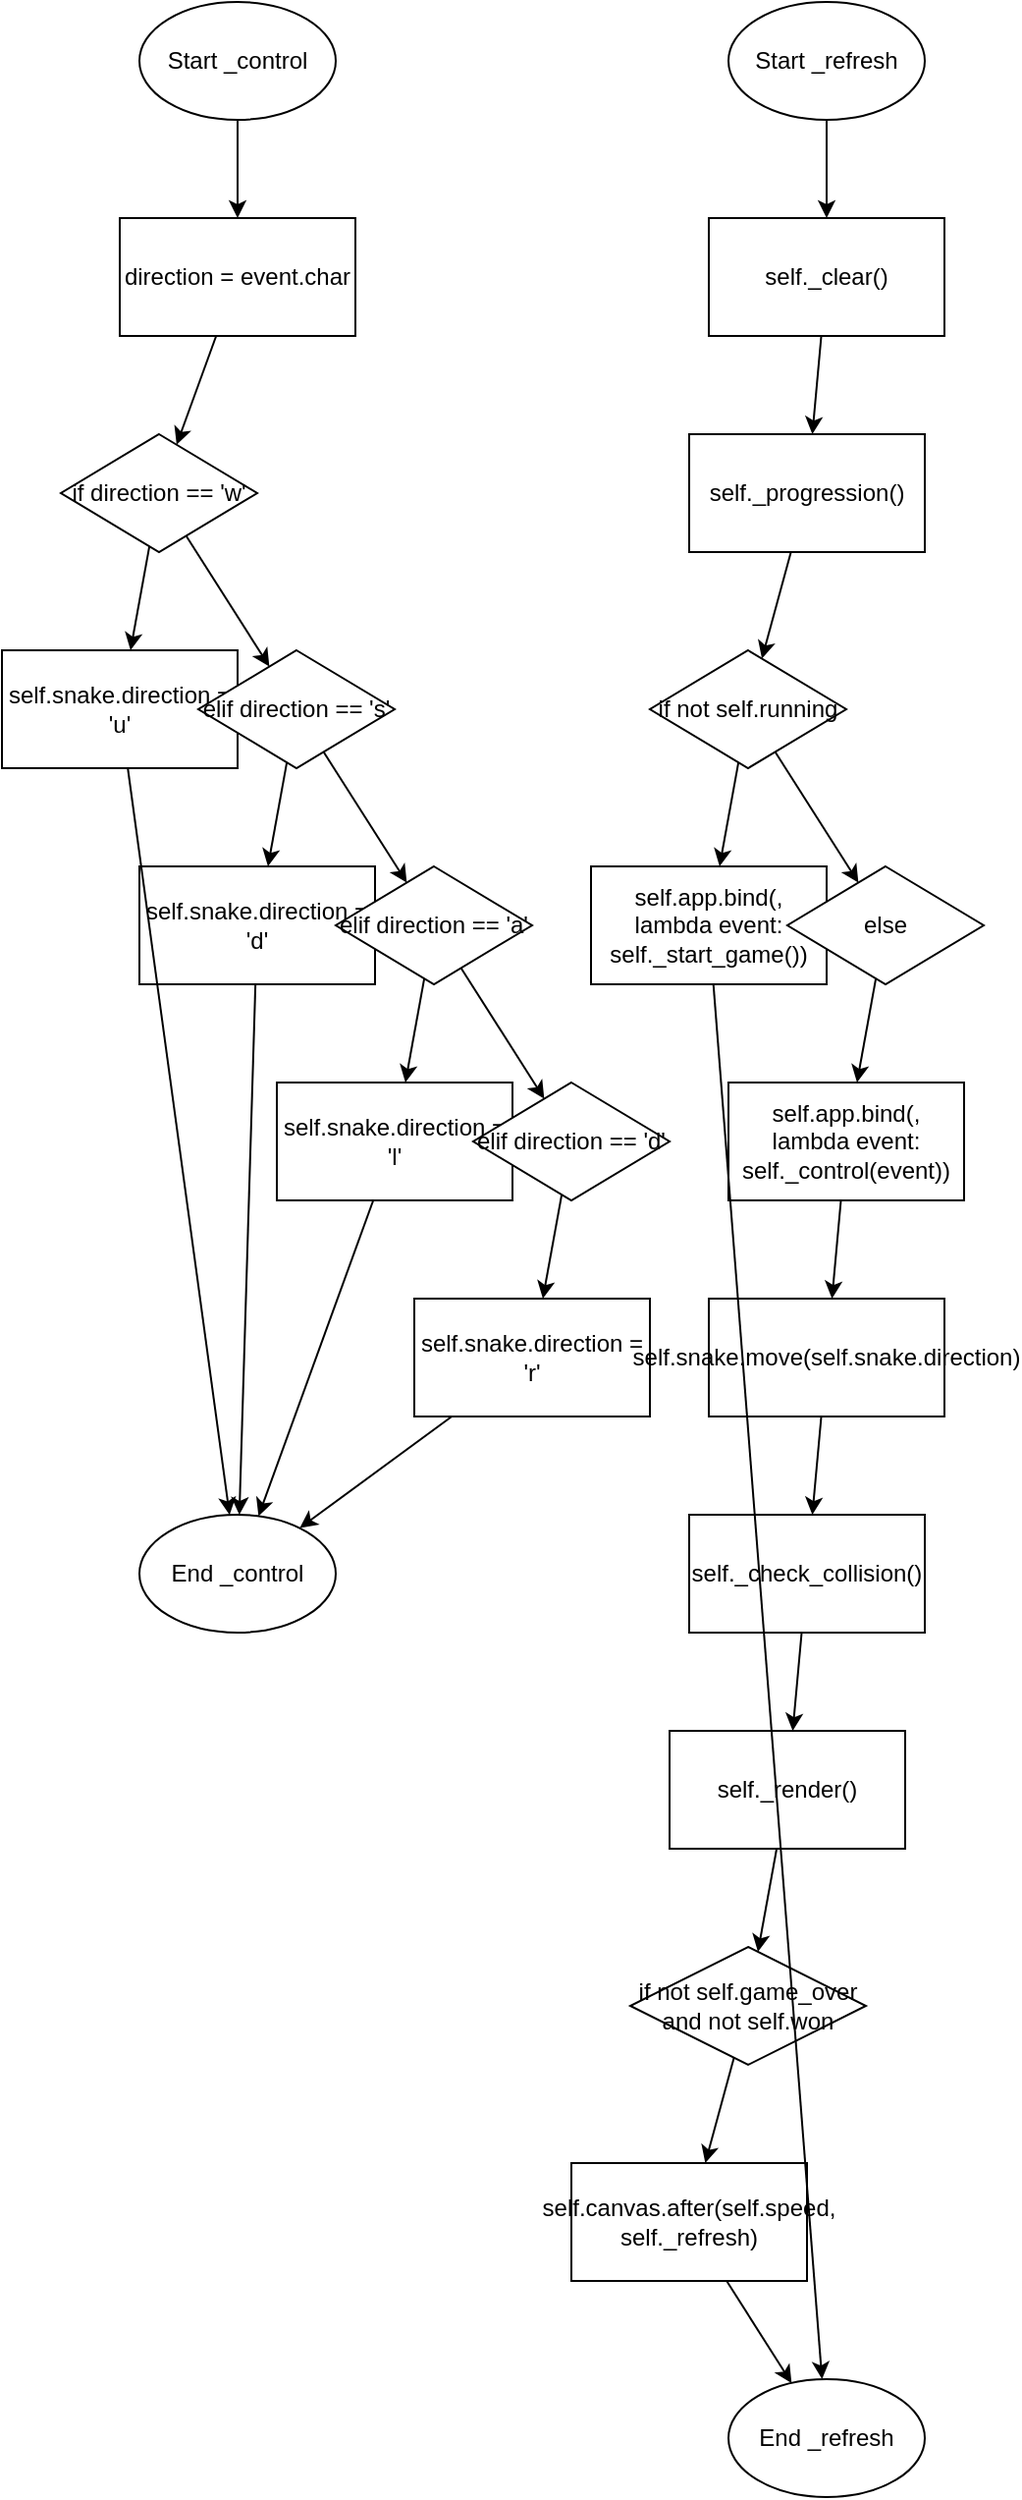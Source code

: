 <mxfile>
    <diagram name="Complex Functions">
        <mxGraphModel dx="1745" dy="2310" grid="1" gridSize="10" guides="1" tooltips="1" connect="1" arrows="1" fold="1" page="1" pageScale="1" pageWidth="827" pageHeight="1169" math="0" shadow="0">
            <root>
                <mxCell id="0"/>
                <mxCell id="1" parent="0"/>
                
                <!-- Function _control -->
                <mxCell id="2" value="Start _control" style="ellipse;whiteSpace=wrap;html=1;" vertex="1" parent="1">
                    <mxGeometry x="90" y="60" width="100" height="60" as="geometry"/>
                </mxCell>
                <mxCell id="3" value="direction = event.char" style="rounded=0;whiteSpace=wrap;html=1;" vertex="1" parent="1">
                    <mxGeometry x="80" y="170" width="120" height="60" as="geometry"/>
                </mxCell>
                <mxCell id="4" value="if direction == 'w'" style="rhombus;whiteSpace=wrap;html=1;" vertex="1" parent="1">
                    <mxGeometry x="50" y="280" width="100" height="60" as="geometry"/>
                </mxCell>
                <mxCell id="5" value="self.snake.direction = 'u'" style="rounded=0;whiteSpace=wrap;html=1;" vertex="1" parent="1">
                    <mxGeometry x="20" y="390" width="120" height="60" as="geometry"/>
                </mxCell>
                <mxCell id="6" value="elif direction == 's'" style="rhombus;whiteSpace=wrap;html=1;" vertex="1" parent="1">
                    <mxGeometry x="120" y="390" width="100" height="60" as="geometry"/>
                </mxCell>
                <mxCell id="7" value="self.snake.direction = 'd'" style="rounded=0;whiteSpace=wrap;html=1;" vertex="1" parent="1">
                    <mxGeometry x="90" y="500" width="120" height="60" as="geometry"/>
                </mxCell>
                <mxCell id="8" value="elif direction == 'a'" style="rhombus;whiteSpace=wrap;html=1;" vertex="1" parent="1">
                    <mxGeometry x="190" y="500" width="100" height="60" as="geometry"/>
                </mxCell>
                <mxCell id="9" value="self.snake.direction = 'l'" style="rounded=0;whiteSpace=wrap;html=1;" vertex="1" parent="1">
                    <mxGeometry x="160" y="610" width="120" height="60" as="geometry"/>
                </mxCell>
                <mxCell id="10" value="elif direction == 'd'" style="rhombus;whiteSpace=wrap;html=1;" vertex="1" parent="1">
                    <mxGeometry x="260" y="610" width="100" height="60" as="geometry"/>
                </mxCell>
                <mxCell id="11" value="self.snake.direction = 'r'" style="rounded=0;whiteSpace=wrap;html=1;" vertex="1" parent="1">
                    <mxGeometry x="230" y="720" width="120" height="60" as="geometry"/>
                </mxCell>
                <mxCell id="12" value="End _control" style="ellipse;whiteSpace=wrap;html=1;" vertex="1" parent="1">
                    <mxGeometry x="90" y="830" width="100" height="60" as="geometry"/>
                </mxCell>
                <mxCell id="13" value="" style="edgeStyle=none;html=1;" edge="1" parent="1" source="2" target="3">
                    <mxGeometry relative="1" as="geometry"/>
                </mxCell>
                <mxCell id="14" value="" style="edgeStyle=none;html=1;" edge="1" parent="1" source="3" target="4">
                    <mxGeometry relative="1" as="geometry"/>
                </mxCell>
                <mxCell id="15" value="" style="edgeStyle=none;html=1;" edge="1" parent="1" source="4" target="5">
                    <mxGeometry relative="1" as="geometry"/>
                </mxCell>
                <mxCell id="16" value="" style="edgeStyle=none;html=1;" edge="1" parent="1" source="5" target="12">
                    <mxGeometry relative="1" as="geometry"/>
                </mxCell>
                <mxCell id="17" value="" style="edgeStyle=none;html=1;" edge="1" parent="1" source="4" target="6">
                    <mxGeometry relative="1" as="geometry"/>
                </mxCell>
                <mxCell id="18" value="" style="edgeStyle=none;html=1;" edge="1" parent="1" source="6" target="7">
                    <mxGeometry relative="1" as="geometry"/>
                </mxCell>
                <mxCell id="19" value="" style="edgeStyle=none;html=1;" edge="1" parent="1" source="7" target="12">
                    <mxGeometry relative="1" as="geometry"/>
                </mxCell>
                <mxCell id="20" value="" style="edgeStyle=none;html=1;" edge="1" parent="1" source="6" target="8">
                    <mxGeometry relative="1" as="geometry"/>
                </mxCell>
                <mxCell id="21" value="" style="edgeStyle=none;html=1;" edge="1" parent="1" source="8" target="9">
                    <mxGeometry relative="1" as="geometry"/>
                </mxCell>
                <mxCell id="22" value="" style="edgeStyle=none;html=1;" edge="1" parent="1" source="9" target="12">
                    <mxGeometry relative="1" as="geometry"/>
                </mxCell>
                <mxCell id="23" value="" style="edgeStyle=none;html=1;" edge="1" parent="1" source="8" target="10">
                    <mxGeometry relative="1" as="geometry"/>
                </mxCell>
                <mxCell id="24" value="" style="edgeStyle=none;html=1;" edge="1" parent="1" source="10" target="11">
                    <mxGeometry relative="1" as="geometry"/>
                </mxCell>
                <mxCell id="25" value="" style="edgeStyle=none;html=1;" edge="1" parent="1" source="11" target="12">
                    <mxGeometry relative="1" as="geometry"/>
                </mxCell>

                <!-- Function _refresh -->
                <mxCell id="26" value="Start _refresh" style="ellipse;whiteSpace=wrap;html=1;" vertex="1" parent="1">
                    <mxGeometry x="390" y="60" width="100" height="60" as="geometry"/>
                </mxCell>
                <mxCell id="27" value="self._clear()" style="rounded=0;whiteSpace=wrap;html=1;" vertex="1" parent="1">
                    <mxGeometry x="380" y="170" width="120" height="60" as="geometry"/>
                </mxCell>
                <mxCell id="28" value="self._progression()" style="rounded=0;whiteSpace=wrap;html=1;" vertex="1" parent="1">
                    <mxGeometry x="370" y="280" width="120" height="60" as="geometry"/>
                </mxCell>
                <mxCell id="29" value="if not self.running" style="rhombus;whiteSpace=wrap;html=1;" vertex="1" parent="1">
                    <mxGeometry x="350" y="390" width="100" height="60" as="geometry"/>
                </mxCell>
                <mxCell id="30" value="self.app.bind(&lt;KeyPress&gt;, lambda event: self._start_game())" style="rounded=0;whiteSpace=wrap;html=1;" vertex="1" parent="1">
                    <mxGeometry x="320" y="500" width="120" height="60" as="geometry"/>
                </mxCell>
                <mxCell id="31" value="else" style="rhombus;whiteSpace=wrap;html=1;" vertex="1" parent="1">
                    <mxGeometry x="420" y="500" width="100" height="60" as="geometry"/>
                </mxCell>
                <mxCell id="32" value="self.app.bind(&lt;KeyPress&gt;, lambda event: self._control(event))" style="rounded=0;whiteSpace=wrap;html=1;" vertex="1" parent="1">
                    <mxGeometry x="390" y="610" width="120" height="60" as="geometry"/>
                </mxCell>
                <mxCell id="33" value="self.snake.move(self.snake.direction)" style="rounded=0;whiteSpace=wrap;html=1;" vertex="1" parent="1">
                    <mxGeometry x="380" y="720" width="120" height="60" as="geometry"/>
                </mxCell>
                <mxCell id="34" value="self._check_collision()" style="rounded=0;whiteSpace=wrap;html=1;" vertex="1" parent="1">
                    <mxGeometry x="370" y="830" width="120" height="60" as="geometry"/>
                </mxCell>
                <mxCell id="35" value="self._render()" style="rounded=0;whiteSpace=wrap;html=1;" vertex="1" parent="1">
                    <mxGeometry x="360" y="940" width="120" height="60" as="geometry"/>
                </mxCell>
                <mxCell id="36" value="if not self.game_over and not self.won" style="rhombus;whiteSpace=wrap;html=1;" vertex="1" parent="1">
                    <mxGeometry x="340" y="1050" width="120" height="60" as="geometry"/>
                </mxCell>
                <mxCell id="37" value="self.canvas.after(self.speed, self._refresh)" style="rounded=0;whiteSpace=wrap;html=1;" vertex="1" parent="1">
                    <mxGeometry x="310" y="1160" width="120" height="60" as="geometry"/>
                </mxCell>
                <mxCell id="38" value="End _refresh" style="ellipse;whiteSpace=wrap;html=1;" vertex="1" parent="1">
                    <mxGeometry x="390" y="1270" width="100" height="60" as="geometry"/>
                </mxCell>
                <mxCell id="39" value="" style="edgeStyle=none;html=1;" edge="1" parent="1" source="26" target="27">
                    <mxGeometry relative="1" as="geometry"/>
                </mxCell>
                <mxCell id="40" value="" style="edgeStyle=none;html=1;" edge="1" parent="1" source="27" target="28">
                    <mxGeometry relative="1" as="geometry"/>
                </mxCell>
                <mxCell id="41" value="" style="edgeStyle=none;html=1;" edge="1" parent="1" source="28" target="29">
                    <mxGeometry relative="1" as="geometry"/>
                </mxCell>
                <mxCell id="42" value="" style="edgeStyle=none;html=1;" edge="1" parent="1" source="29" target="30">
                    <mxGeometry relative="1" as="geometry"/>
                </mxCell>
                <mxCell id="43" value="" style="edgeStyle=none;html=1;" edge="1" parent="1" source="30" target="38">
                    <mxGeometry relative="1" as="geometry"/>
                </mxCell>
                <mxCell id="44" value="" style="edgeStyle=none;html=1;" edge="1" parent="1" source="29" target="31">
                    <mxGeometry relative="1" as="geometry"/>
                </mxCell>
                <mxCell id="45" value="" style="edgeStyle=none;html=1;" edge="1" parent="1" source="31" target="32">
                    <mxGeometry relative="1" as="geometry"/>
                </mxCell>
                <mxCell id="46" value="" style="edgeStyle=none;html=1;" edge="1" parent="1" source="32" target="33">
                    <mxGeometry relative="1" as="geometry"/>
                </mxCell>
                <mxCell id="47" value="" style="edgeStyle=none;html=1;" edge="1" parent="1" source="33" target="34">
                    <mxGeometry relative="1" as="geometry"/>
                </mxCell>
                <mxCell id="48" value="" style="edgeStyle=none;html=1;" edge="1" parent="1" source="34" target="35">
                    <mxGeometry relative="1" as="geometry"/>
                </mxCell>
                <mxCell id="49" value="" style="edgeStyle=none;html=1;" edge="1" parent="1" source="35" target="36">
                    <mxGeometry relative="1" as="geometry"/>
                </mxCell>
                <mxCell id="50" value="" style="edgeStyle=none;html=1;" edge="1" parent="1" source="36" target="37">
                    <mxGeometry relative="1" as="geometry"/>
                </mxCell>
                <mxCell id="51" value="" style="edgeStyle=none;html=1;" edge="1" parent="1" source="37" target="38">
                    <mxGeometry relative="1" as="geometry"/>
                </mxCell>
            </root>
        </mxGraphModel>
    </diagram>
</mxfile>
